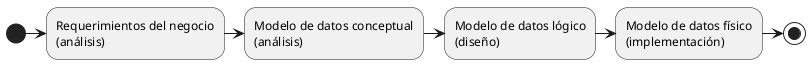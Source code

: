 @startuml
(*) -right-> "Requerimientos del negocio
(análisis)"
-right-> "Modelo de datos conceptual
(análisis)"
-right-> "Modelo de datos lógico
(diseño)"
-right-> "Modelo de datos físico
(implementación)" 
-right-> (*)
